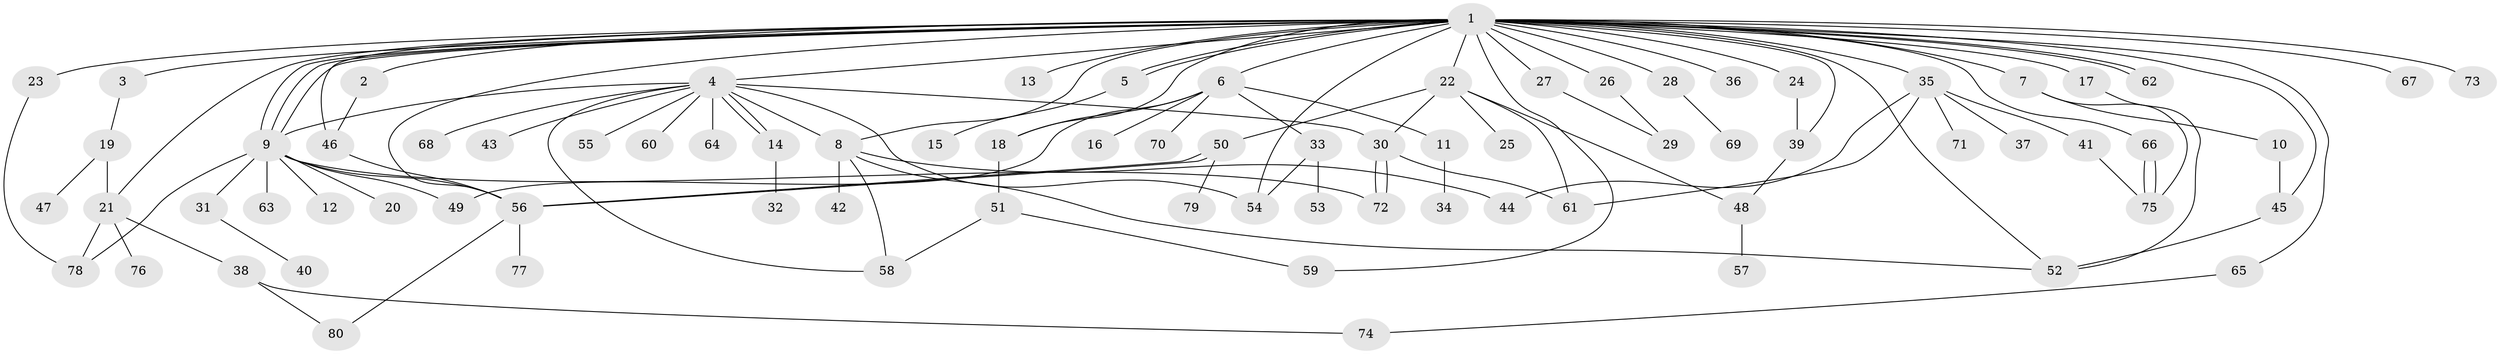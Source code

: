 // Generated by graph-tools (version 1.1) at 2025/25/03/09/25 03:25:54]
// undirected, 80 vertices, 119 edges
graph export_dot {
graph [start="1"]
  node [color=gray90,style=filled];
  1;
  2;
  3;
  4;
  5;
  6;
  7;
  8;
  9;
  10;
  11;
  12;
  13;
  14;
  15;
  16;
  17;
  18;
  19;
  20;
  21;
  22;
  23;
  24;
  25;
  26;
  27;
  28;
  29;
  30;
  31;
  32;
  33;
  34;
  35;
  36;
  37;
  38;
  39;
  40;
  41;
  42;
  43;
  44;
  45;
  46;
  47;
  48;
  49;
  50;
  51;
  52;
  53;
  54;
  55;
  56;
  57;
  58;
  59;
  60;
  61;
  62;
  63;
  64;
  65;
  66;
  67;
  68;
  69;
  70;
  71;
  72;
  73;
  74;
  75;
  76;
  77;
  78;
  79;
  80;
  1 -- 2;
  1 -- 3;
  1 -- 4;
  1 -- 5;
  1 -- 5;
  1 -- 6;
  1 -- 7;
  1 -- 8;
  1 -- 9;
  1 -- 9;
  1 -- 9;
  1 -- 13;
  1 -- 17;
  1 -- 18;
  1 -- 21;
  1 -- 22;
  1 -- 23;
  1 -- 24;
  1 -- 26;
  1 -- 27;
  1 -- 28;
  1 -- 35;
  1 -- 36;
  1 -- 39;
  1 -- 45;
  1 -- 46;
  1 -- 52;
  1 -- 54;
  1 -- 56;
  1 -- 59;
  1 -- 62;
  1 -- 62;
  1 -- 65;
  1 -- 66;
  1 -- 67;
  1 -- 73;
  2 -- 46;
  3 -- 19;
  4 -- 8;
  4 -- 9;
  4 -- 14;
  4 -- 14;
  4 -- 30;
  4 -- 43;
  4 -- 54;
  4 -- 55;
  4 -- 58;
  4 -- 60;
  4 -- 64;
  4 -- 68;
  5 -- 15;
  6 -- 11;
  6 -- 16;
  6 -- 18;
  6 -- 33;
  6 -- 49;
  6 -- 70;
  7 -- 10;
  7 -- 75;
  8 -- 42;
  8 -- 44;
  8 -- 52;
  8 -- 58;
  9 -- 12;
  9 -- 20;
  9 -- 31;
  9 -- 49;
  9 -- 56;
  9 -- 63;
  9 -- 72;
  9 -- 78;
  10 -- 45;
  11 -- 34;
  14 -- 32;
  17 -- 52;
  18 -- 51;
  19 -- 21;
  19 -- 47;
  21 -- 38;
  21 -- 76;
  21 -- 78;
  22 -- 25;
  22 -- 30;
  22 -- 48;
  22 -- 50;
  22 -- 61;
  23 -- 78;
  24 -- 39;
  26 -- 29;
  27 -- 29;
  28 -- 69;
  30 -- 61;
  30 -- 72;
  30 -- 72;
  31 -- 40;
  33 -- 53;
  33 -- 54;
  35 -- 37;
  35 -- 41;
  35 -- 44;
  35 -- 61;
  35 -- 71;
  38 -- 74;
  38 -- 80;
  39 -- 48;
  41 -- 75;
  45 -- 52;
  46 -- 56;
  48 -- 57;
  50 -- 56;
  50 -- 56;
  50 -- 79;
  51 -- 58;
  51 -- 59;
  56 -- 77;
  56 -- 80;
  65 -- 74;
  66 -- 75;
  66 -- 75;
}
